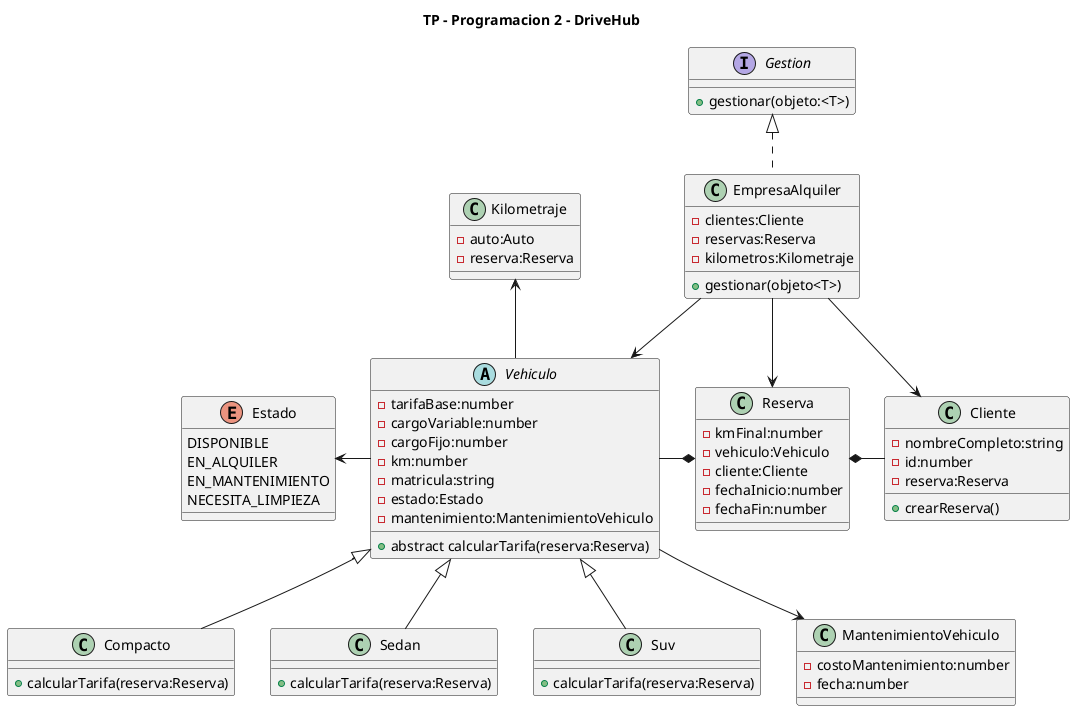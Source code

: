 @startuml DriveHub

title TP - Programacion 2 - DriveHub

'NO USAR, LA ULTIMA VERSION ES LA OTRA DIAGRAMACLASES

abstract class Vehiculo{
    -tarifaBase:number
    -cargoVariable:number
    -cargoFijo:number
    -km:number
    -matricula:string
    -estado:Estado
    -mantenimiento:MantenimientoVehiculo
    +abstract calcularTarifa(reserva:Reserva)

}

enum Estado{
    DISPONIBLE
    EN_ALQUILER
    EN_MANTENIMIENTO
    NECESITA_LIMPIEZA

}

class Compacto {
    +calcularTarifa(reserva:Reserva)

}

class Sedan{
    +calcularTarifa(reserva:Reserva)

}

class Suv{
    +calcularTarifa(reserva:Reserva)

}

class Reserva{
    -kmFinal:number
    -vehiculo:Vehiculo
    -cliente:Cliente
    -fechaInicio:number
    -fechaFin:number

}

class Kilometraje{
    -auto:Auto
    -reserva:Reserva

}

class Cliente{

    -nombreCompleto:string
    -id:number
    -reserva:Reserva
    +crearReserva()


}

class EmpresaAlquiler{
    -clientes:Cliente
    -reservas:Reserva
    -kilometros:Kilometraje
    +gestionar(objeto<T>)

}

interface Gestion{
    +gestionar(objeto:<T>)

}

class MantenimientoVehiculo{
    -costoMantenimiento:number
    'usar libreria moment (refactor)
    -fecha:number
}


'Relaciones:
Vehiculo<|--Sedan
Vehiculo<|--Suv
Vehiculo<|--Compacto

Reserva*-r-Cliente
Reserva*-l-Vehiculo

Vehiculo-d->MantenimientoVehiculo

Vehiculo-l->Estado
Vehiculo-u->Kilometraje

EmpresaAlquiler-->Cliente
EmpresaAlquiler-->Reserva
EmpresaAlquiler-->Vehiculo
Gestion<|..EmpresaAlquiler




@enduml